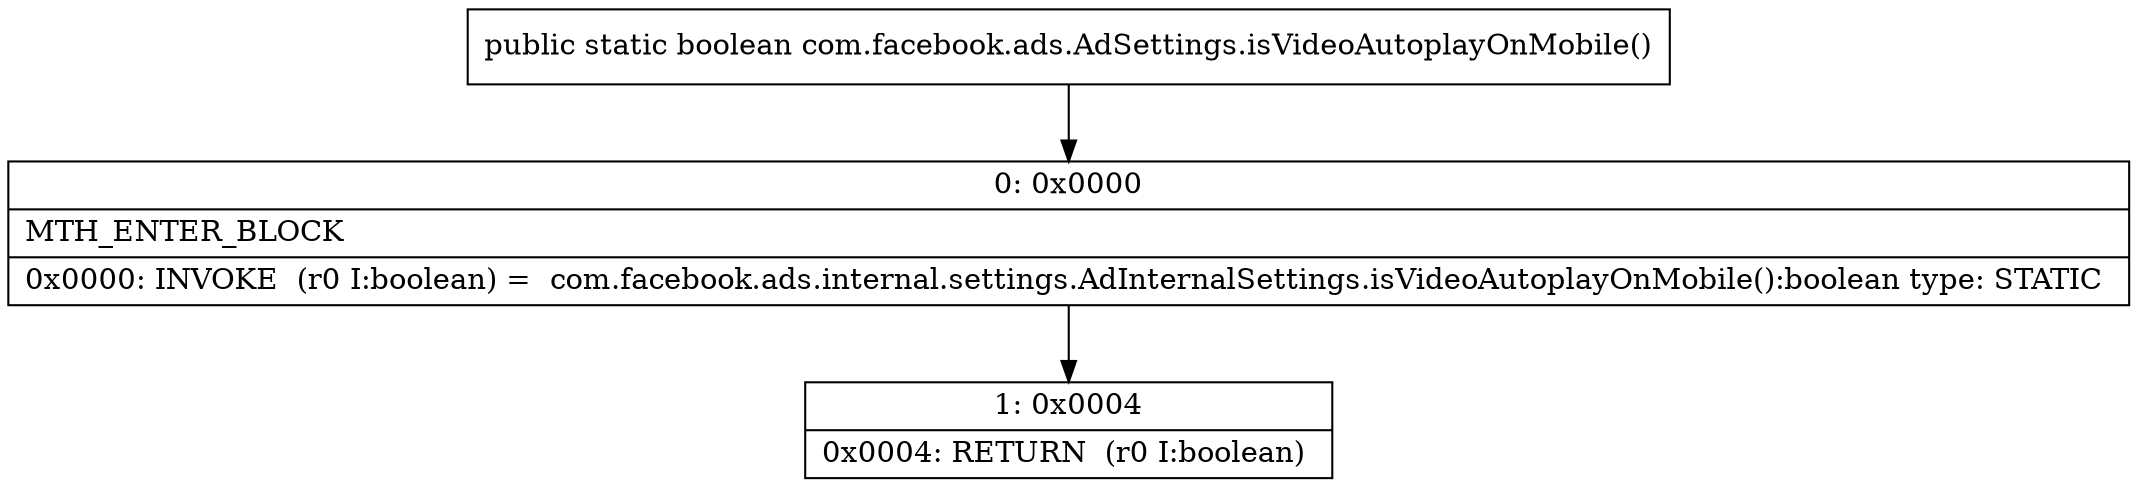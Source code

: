 digraph "CFG forcom.facebook.ads.AdSettings.isVideoAutoplayOnMobile()Z" {
Node_0 [shape=record,label="{0\:\ 0x0000|MTH_ENTER_BLOCK\l|0x0000: INVOKE  (r0 I:boolean) =  com.facebook.ads.internal.settings.AdInternalSettings.isVideoAutoplayOnMobile():boolean type: STATIC \l}"];
Node_1 [shape=record,label="{1\:\ 0x0004|0x0004: RETURN  (r0 I:boolean) \l}"];
MethodNode[shape=record,label="{public static boolean com.facebook.ads.AdSettings.isVideoAutoplayOnMobile() }"];
MethodNode -> Node_0;
Node_0 -> Node_1;
}

